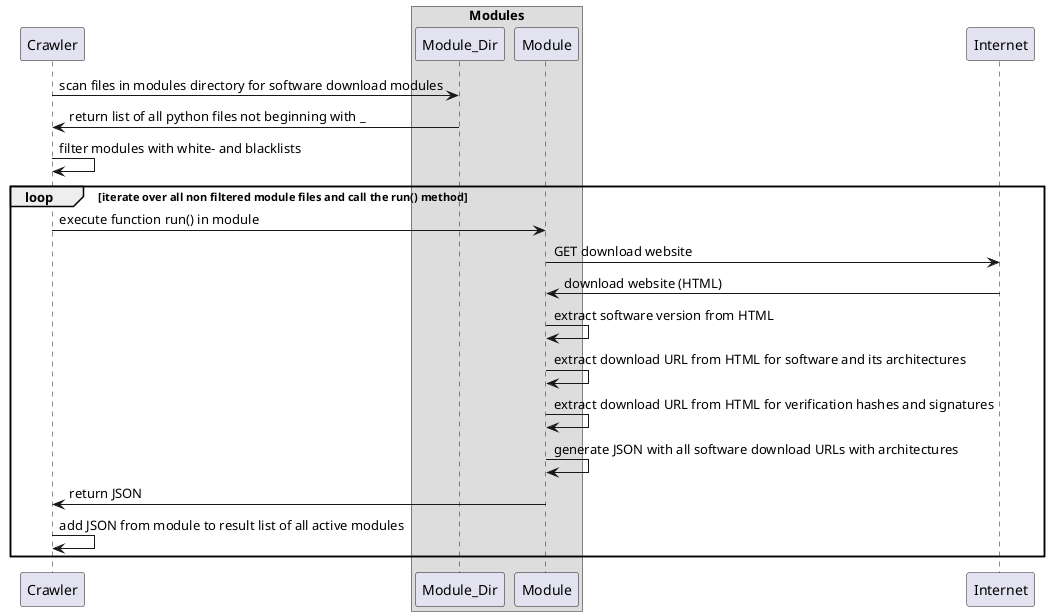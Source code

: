 @startuml

participant Crawler

box  "Modules"
participant Module_Dir
participant Module
end box

participant Internet

Crawler -> Module_Dir : scan files in modules directory for software download modules
Module_Dir -> Crawler : return list of all python files not beginning with _
Crawler -> Crawler : filter modules with white- and blacklists

loop iterate over all non filtered module files and call the run() method
  Crawler -> Module: execute function run() in module
  Module -> Internet : GET download website
  Internet -> Module : download website (HTML)
  Module -> Module : extract software version from HTML
  Module -> Module : extract download URL from HTML for software and its architectures
  Module -> Module : extract download URL from HTML for verification hashes and signatures
  Module -> Module : generate JSON with all software download URLs with architectures
  Module -> Crawler : return JSON
  Crawler -> Crawler : add JSON from module to result list of all active modules
end

@enduml